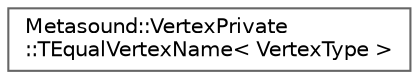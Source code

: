 digraph "Graphical Class Hierarchy"
{
 // INTERACTIVE_SVG=YES
 // LATEX_PDF_SIZE
  bgcolor="transparent";
  edge [fontname=Helvetica,fontsize=10,labelfontname=Helvetica,labelfontsize=10];
  node [fontname=Helvetica,fontsize=10,shape=box,height=0.2,width=0.4];
  rankdir="LR";
  Node0 [id="Node000000",label="Metasound::VertexPrivate\l::TEqualVertexName\< VertexType \>",height=0.2,width=0.4,color="grey40", fillcolor="white", style="filled",URL="$d7/df7/structMetasound_1_1VertexPrivate_1_1TEqualVertexName.html",tooltip="Functor for finding vertices with equal names."];
}
